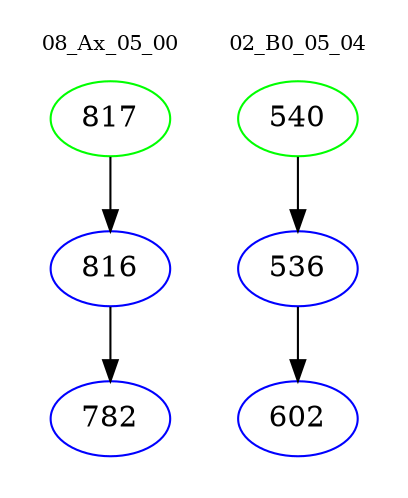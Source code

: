 digraph{
subgraph cluster_0 {
color = white
label = "08_Ax_05_00";
fontsize=10;
T0_817 [label="817", color="green"]
T0_817 -> T0_816 [color="black"]
T0_816 [label="816", color="blue"]
T0_816 -> T0_782 [color="black"]
T0_782 [label="782", color="blue"]
}
subgraph cluster_1 {
color = white
label = "02_B0_05_04";
fontsize=10;
T1_540 [label="540", color="green"]
T1_540 -> T1_536 [color="black"]
T1_536 [label="536", color="blue"]
T1_536 -> T1_602 [color="black"]
T1_602 [label="602", color="blue"]
}
}
